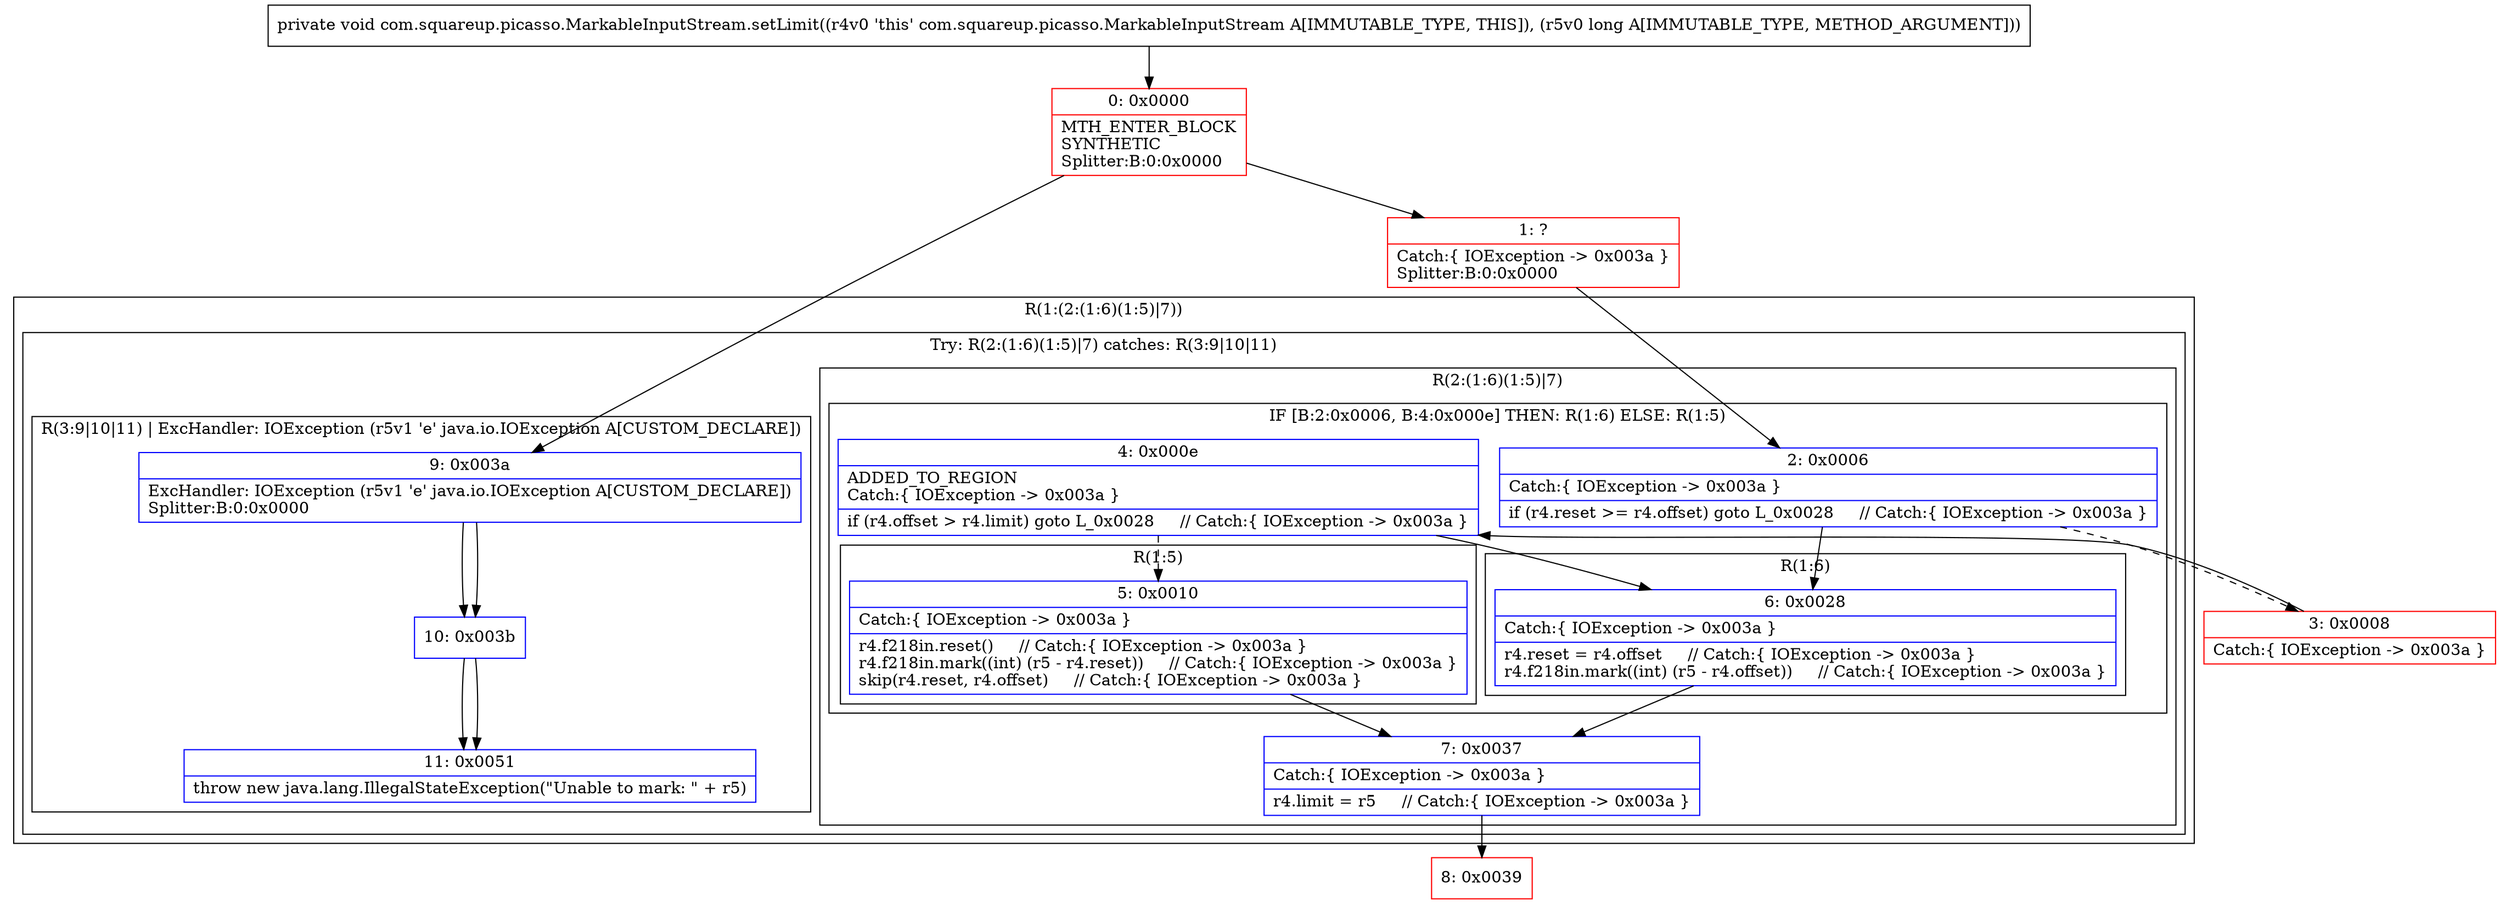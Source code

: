digraph "CFG forcom.squareup.picasso.MarkableInputStream.setLimit(J)V" {
subgraph cluster_Region_2081634404 {
label = "R(1:(2:(1:6)(1:5)|7))";
node [shape=record,color=blue];
subgraph cluster_TryCatchRegion_1824465893 {
label = "Try: R(2:(1:6)(1:5)|7) catches: R(3:9|10|11)";
node [shape=record,color=blue];
subgraph cluster_Region_1631870087 {
label = "R(2:(1:6)(1:5)|7)";
node [shape=record,color=blue];
subgraph cluster_IfRegion_1269266752 {
label = "IF [B:2:0x0006, B:4:0x000e] THEN: R(1:6) ELSE: R(1:5)";
node [shape=record,color=blue];
Node_2 [shape=record,label="{2\:\ 0x0006|Catch:\{ IOException \-\> 0x003a \}\l|if (r4.reset \>= r4.offset) goto L_0x0028     \/\/ Catch:\{ IOException \-\> 0x003a \}\l}"];
Node_4 [shape=record,label="{4\:\ 0x000e|ADDED_TO_REGION\lCatch:\{ IOException \-\> 0x003a \}\l|if (r4.offset \> r4.limit) goto L_0x0028     \/\/ Catch:\{ IOException \-\> 0x003a \}\l}"];
subgraph cluster_Region_781367368 {
label = "R(1:6)";
node [shape=record,color=blue];
Node_6 [shape=record,label="{6\:\ 0x0028|Catch:\{ IOException \-\> 0x003a \}\l|r4.reset = r4.offset     \/\/ Catch:\{ IOException \-\> 0x003a \}\lr4.f218in.mark((int) (r5 \- r4.offset))     \/\/ Catch:\{ IOException \-\> 0x003a \}\l}"];
}
subgraph cluster_Region_992413300 {
label = "R(1:5)";
node [shape=record,color=blue];
Node_5 [shape=record,label="{5\:\ 0x0010|Catch:\{ IOException \-\> 0x003a \}\l|r4.f218in.reset()     \/\/ Catch:\{ IOException \-\> 0x003a \}\lr4.f218in.mark((int) (r5 \- r4.reset))     \/\/ Catch:\{ IOException \-\> 0x003a \}\lskip(r4.reset, r4.offset)     \/\/ Catch:\{ IOException \-\> 0x003a \}\l}"];
}
}
Node_7 [shape=record,label="{7\:\ 0x0037|Catch:\{ IOException \-\> 0x003a \}\l|r4.limit = r5     \/\/ Catch:\{ IOException \-\> 0x003a \}\l}"];
}
subgraph cluster_Region_2026165747 {
label = "R(3:9|10|11) | ExcHandler: IOException (r5v1 'e' java.io.IOException A[CUSTOM_DECLARE])\l";
node [shape=record,color=blue];
Node_9 [shape=record,label="{9\:\ 0x003a|ExcHandler: IOException (r5v1 'e' java.io.IOException A[CUSTOM_DECLARE])\lSplitter:B:0:0x0000\l}"];
Node_10 [shape=record,label="{10\:\ 0x003b}"];
Node_11 [shape=record,label="{11\:\ 0x0051|throw new java.lang.IllegalStateException(\"Unable to mark: \" + r5)\l}"];
}
}
}
subgraph cluster_Region_2026165747 {
label = "R(3:9|10|11) | ExcHandler: IOException (r5v1 'e' java.io.IOException A[CUSTOM_DECLARE])\l";
node [shape=record,color=blue];
Node_9 [shape=record,label="{9\:\ 0x003a|ExcHandler: IOException (r5v1 'e' java.io.IOException A[CUSTOM_DECLARE])\lSplitter:B:0:0x0000\l}"];
Node_10 [shape=record,label="{10\:\ 0x003b}"];
Node_11 [shape=record,label="{11\:\ 0x0051|throw new java.lang.IllegalStateException(\"Unable to mark: \" + r5)\l}"];
}
Node_0 [shape=record,color=red,label="{0\:\ 0x0000|MTH_ENTER_BLOCK\lSYNTHETIC\lSplitter:B:0:0x0000\l}"];
Node_1 [shape=record,color=red,label="{1\:\ ?|Catch:\{ IOException \-\> 0x003a \}\lSplitter:B:0:0x0000\l}"];
Node_3 [shape=record,color=red,label="{3\:\ 0x0008|Catch:\{ IOException \-\> 0x003a \}\l}"];
Node_8 [shape=record,color=red,label="{8\:\ 0x0039}"];
MethodNode[shape=record,label="{private void com.squareup.picasso.MarkableInputStream.setLimit((r4v0 'this' com.squareup.picasso.MarkableInputStream A[IMMUTABLE_TYPE, THIS]), (r5v0 long A[IMMUTABLE_TYPE, METHOD_ARGUMENT])) }"];
MethodNode -> Node_0;
Node_2 -> Node_3[style=dashed];
Node_2 -> Node_6;
Node_4 -> Node_5[style=dashed];
Node_4 -> Node_6;
Node_6 -> Node_7;
Node_5 -> Node_7;
Node_7 -> Node_8;
Node_9 -> Node_10;
Node_10 -> Node_11;
Node_9 -> Node_10;
Node_10 -> Node_11;
Node_0 -> Node_1;
Node_0 -> Node_9;
Node_1 -> Node_2;
Node_3 -> Node_4;
}

